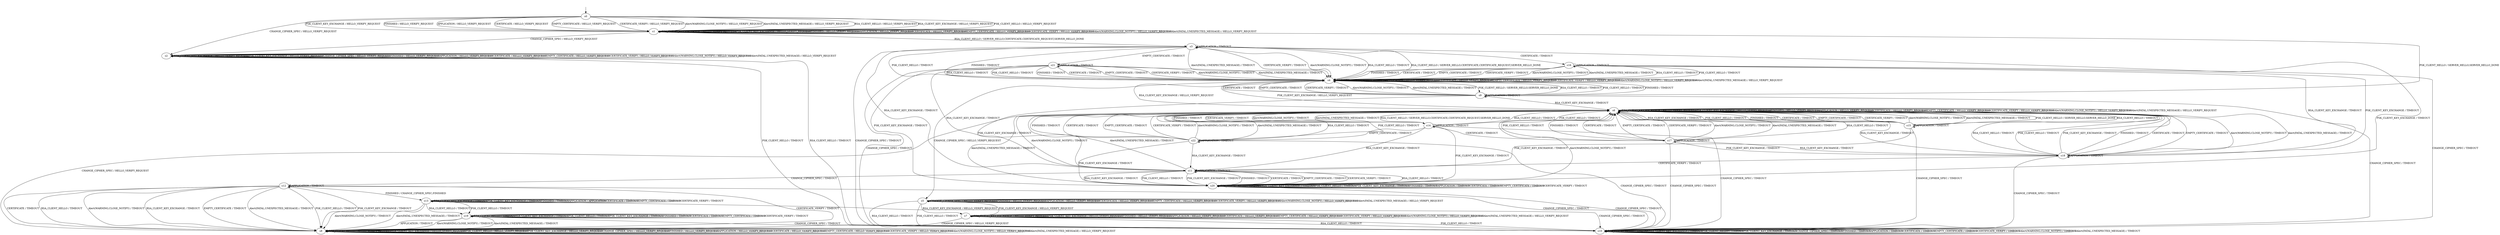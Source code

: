 digraph h10 {
s0 [label="s0"];
s1 [label="s1"];
s2 [label="s2"];
s3 [label="s3"];
s9 [label="s9"];
s10 [label="s10"];
s4 [label="s4"];
s11 [label="s11"];
s16 [label="s16"];
s20 [label="s20"];
s21 [label="s21"];
s5 [label="s5"];
s6 [label="s6"];
s12 [label="s12"];
s18 [label="s18"];
s7 [label="s7"];
s8 [label="s8"];
s13 [label="s13"];
s14 [label="s14"];
s15 [label="s15"];
s17 [label="s17"];
s19 [label="s19"];
s22 [label="s22"];
s0 -> s1 [label="RSA_CLIENT_HELLO / HELLO_VERIFY_REQUEST"];
s0 -> s1 [label="RSA_CLIENT_KEY_EXCHANGE / HELLO_VERIFY_REQUEST"];
s0 -> s1 [label="PSK_CLIENT_HELLO / HELLO_VERIFY_REQUEST"];
s0 -> s1 [label="PSK_CLIENT_KEY_EXCHANGE / HELLO_VERIFY_REQUEST"];
s0 -> s2 [label="CHANGE_CIPHER_SPEC / HELLO_VERIFY_REQUEST"];
s0 -> s1 [label="FINISHED / HELLO_VERIFY_REQUEST"];
s0 -> s1 [label="APPLICATION / HELLO_VERIFY_REQUEST"];
s0 -> s1 [label="CERTIFICATE / HELLO_VERIFY_REQUEST"];
s0 -> s1 [label="EMPTY_CERTIFICATE / HELLO_VERIFY_REQUEST"];
s0 -> s1 [label="CERTIFICATE_VERIFY / HELLO_VERIFY_REQUEST"];
s0 -> s1 [label="Alert(WARNING,CLOSE_NOTIFY) / HELLO_VERIFY_REQUEST"];
s0 -> s1 [label="Alert(FATAL,UNEXPECTED_MESSAGE) / HELLO_VERIFY_REQUEST"];
s1 -> s3 [label="RSA_CLIENT_HELLO / SERVER_HELLO,CERTIFICATE,CERTIFICATE_REQUEST,SERVER_HELLO_DONE"];
s1 -> s1 [label="RSA_CLIENT_KEY_EXCHANGE / HELLO_VERIFY_REQUEST"];
s1 -> s9 [label="PSK_CLIENT_HELLO / SERVER_HELLO,SERVER_HELLO_DONE"];
s1 -> s1 [label="PSK_CLIENT_KEY_EXCHANGE / HELLO_VERIFY_REQUEST"];
s1 -> s2 [label="CHANGE_CIPHER_SPEC / HELLO_VERIFY_REQUEST"];
s1 -> s1 [label="FINISHED / HELLO_VERIFY_REQUEST"];
s1 -> s1 [label="APPLICATION / HELLO_VERIFY_REQUEST"];
s1 -> s1 [label="CERTIFICATE / HELLO_VERIFY_REQUEST"];
s1 -> s1 [label="EMPTY_CERTIFICATE / HELLO_VERIFY_REQUEST"];
s1 -> s1 [label="CERTIFICATE_VERIFY / HELLO_VERIFY_REQUEST"];
s1 -> s1 [label="Alert(WARNING,CLOSE_NOTIFY) / HELLO_VERIFY_REQUEST"];
s1 -> s1 [label="Alert(FATAL,UNEXPECTED_MESSAGE) / HELLO_VERIFY_REQUEST"];
s2 -> s10 [label="RSA_CLIENT_HELLO / TIMEOUT"];
s2 -> s2 [label="RSA_CLIENT_KEY_EXCHANGE / HELLO_VERIFY_REQUEST"];
s2 -> s10 [label="PSK_CLIENT_HELLO / TIMEOUT"];
s2 -> s2 [label="PSK_CLIENT_KEY_EXCHANGE / HELLO_VERIFY_REQUEST"];
s2 -> s2 [label="CHANGE_CIPHER_SPEC / HELLO_VERIFY_REQUEST"];
s2 -> s2 [label="FINISHED / HELLO_VERIFY_REQUEST"];
s2 -> s2 [label="APPLICATION / HELLO_VERIFY_REQUEST"];
s2 -> s2 [label="CERTIFICATE / HELLO_VERIFY_REQUEST"];
s2 -> s2 [label="EMPTY_CERTIFICATE / HELLO_VERIFY_REQUEST"];
s2 -> s2 [label="CERTIFICATE_VERIFY / HELLO_VERIFY_REQUEST"];
s2 -> s2 [label="Alert(WARNING,CLOSE_NOTIFY) / HELLO_VERIFY_REQUEST"];
s2 -> s2 [label="Alert(FATAL,UNEXPECTED_MESSAGE) / HELLO_VERIFY_REQUEST"];
s3 -> s4 [label="RSA_CLIENT_HELLO / TIMEOUT"];
s3 -> s11 [label="RSA_CLIENT_KEY_EXCHANGE / TIMEOUT"];
s3 -> s4 [label="PSK_CLIENT_HELLO / TIMEOUT"];
s3 -> s20 [label="PSK_CLIENT_KEY_EXCHANGE / TIMEOUT"];
s3 -> s10 [label="CHANGE_CIPHER_SPEC / TIMEOUT"];
s3 -> s4 [label="FINISHED / TIMEOUT"];
s3 -> s3 [label="APPLICATION / TIMEOUT"];
s3 -> s16 [label="CERTIFICATE / TIMEOUT"];
s3 -> s21 [label="EMPTY_CERTIFICATE / TIMEOUT"];
s3 -> s4 [label="CERTIFICATE_VERIFY / TIMEOUT"];
s3 -> s4 [label="Alert(WARNING,CLOSE_NOTIFY) / TIMEOUT"];
s3 -> s4 [label="Alert(FATAL,UNEXPECTED_MESSAGE) / TIMEOUT"];
s9 -> s4 [label="RSA_CLIENT_HELLO / TIMEOUT"];
s9 -> s6 [label="RSA_CLIENT_KEY_EXCHANGE / TIMEOUT"];
s9 -> s4 [label="PSK_CLIENT_HELLO / TIMEOUT"];
s9 -> s11 [label="PSK_CLIENT_KEY_EXCHANGE / TIMEOUT"];
s9 -> s10 [label="CHANGE_CIPHER_SPEC / TIMEOUT"];
s9 -> s4 [label="FINISHED / TIMEOUT"];
s9 -> s9 [label="APPLICATION / TIMEOUT"];
s9 -> s4 [label="CERTIFICATE / TIMEOUT"];
s9 -> s4 [label="EMPTY_CERTIFICATE / TIMEOUT"];
s9 -> s4 [label="CERTIFICATE_VERIFY / TIMEOUT"];
s9 -> s4 [label="Alert(WARNING,CLOSE_NOTIFY) / TIMEOUT"];
s9 -> s4 [label="Alert(FATAL,UNEXPECTED_MESSAGE) / TIMEOUT"];
s10 -> s10 [label="RSA_CLIENT_HELLO / TIMEOUT"];
s10 -> s10 [label="RSA_CLIENT_KEY_EXCHANGE / TIMEOUT"];
s10 -> s10 [label="PSK_CLIENT_HELLO / TIMEOUT"];
s10 -> s10 [label="PSK_CLIENT_KEY_EXCHANGE / TIMEOUT"];
s10 -> s10 [label="CHANGE_CIPHER_SPEC / TIMEOUT"];
s10 -> s10 [label="FINISHED / TIMEOUT"];
s10 -> s10 [label="APPLICATION / TIMEOUT"];
s10 -> s10 [label="CERTIFICATE / TIMEOUT"];
s10 -> s10 [label="EMPTY_CERTIFICATE / TIMEOUT"];
s10 -> s10 [label="CERTIFICATE_VERIFY / TIMEOUT"];
s10 -> s10 [label="Alert(WARNING,CLOSE_NOTIFY) / TIMEOUT"];
s10 -> s10 [label="Alert(FATAL,UNEXPECTED_MESSAGE) / TIMEOUT"];
s4 -> s3 [label="RSA_CLIENT_HELLO / SERVER_HELLO,CERTIFICATE,CERTIFICATE_REQUEST,SERVER_HELLO_DONE"];
s4 -> s6 [label="RSA_CLIENT_KEY_EXCHANGE / HELLO_VERIFY_REQUEST"];
s4 -> s9 [label="PSK_CLIENT_HELLO / SERVER_HELLO,SERVER_HELLO_DONE"];
s4 -> s6 [label="PSK_CLIENT_KEY_EXCHANGE / HELLO_VERIFY_REQUEST"];
s4 -> s5 [label="CHANGE_CIPHER_SPEC / HELLO_VERIFY_REQUEST"];
s4 -> s4 [label="FINISHED / HELLO_VERIFY_REQUEST"];
s4 -> s4 [label="APPLICATION / HELLO_VERIFY_REQUEST"];
s4 -> s4 [label="CERTIFICATE / HELLO_VERIFY_REQUEST"];
s4 -> s4 [label="EMPTY_CERTIFICATE / HELLO_VERIFY_REQUEST"];
s4 -> s4 [label="CERTIFICATE_VERIFY / HELLO_VERIFY_REQUEST"];
s4 -> s4 [label="Alert(WARNING,CLOSE_NOTIFY) / HELLO_VERIFY_REQUEST"];
s4 -> s4 [label="Alert(FATAL,UNEXPECTED_MESSAGE) / HELLO_VERIFY_REQUEST"];
s11 -> s20 [label="RSA_CLIENT_HELLO / TIMEOUT"];
s11 -> s20 [label="RSA_CLIENT_KEY_EXCHANGE / TIMEOUT"];
s11 -> s20 [label="PSK_CLIENT_HELLO / TIMEOUT"];
s11 -> s20 [label="PSK_CLIENT_KEY_EXCHANGE / TIMEOUT"];
s11 -> s12 [label="CHANGE_CIPHER_SPEC / TIMEOUT"];
s11 -> s20 [label="FINISHED / TIMEOUT"];
s11 -> s11 [label="APPLICATION / TIMEOUT"];
s11 -> s20 [label="CERTIFICATE / TIMEOUT"];
s11 -> s20 [label="EMPTY_CERTIFICATE / TIMEOUT"];
s11 -> s20 [label="CERTIFICATE_VERIFY / TIMEOUT"];
s11 -> s6 [label="Alert(WARNING,CLOSE_NOTIFY) / TIMEOUT"];
s11 -> s6 [label="Alert(FATAL,UNEXPECTED_MESSAGE) / TIMEOUT"];
s16 -> s4 [label="RSA_CLIENT_HELLO / TIMEOUT"];
s16 -> s18 [label="RSA_CLIENT_KEY_EXCHANGE / TIMEOUT"];
s16 -> s4 [label="PSK_CLIENT_HELLO / TIMEOUT"];
s16 -> s18 [label="PSK_CLIENT_KEY_EXCHANGE / TIMEOUT"];
s16 -> s10 [label="CHANGE_CIPHER_SPEC / TIMEOUT"];
s16 -> s4 [label="FINISHED / TIMEOUT"];
s16 -> s16 [label="APPLICATION / TIMEOUT"];
s16 -> s4 [label="CERTIFICATE / TIMEOUT"];
s16 -> s4 [label="EMPTY_CERTIFICATE / TIMEOUT"];
s16 -> s4 [label="CERTIFICATE_VERIFY / TIMEOUT"];
s16 -> s4 [label="Alert(WARNING,CLOSE_NOTIFY) / TIMEOUT"];
s16 -> s4 [label="Alert(FATAL,UNEXPECTED_MESSAGE) / TIMEOUT"];
s20 -> s20 [label="RSA_CLIENT_HELLO / TIMEOUT"];
s20 -> s20 [label="RSA_CLIENT_KEY_EXCHANGE / TIMEOUT"];
s20 -> s20 [label="PSK_CLIENT_HELLO / TIMEOUT"];
s20 -> s20 [label="PSK_CLIENT_KEY_EXCHANGE / TIMEOUT"];
s20 -> s10 [label="CHANGE_CIPHER_SPEC / TIMEOUT"];
s20 -> s20 [label="FINISHED / TIMEOUT"];
s20 -> s20 [label="APPLICATION / TIMEOUT"];
s20 -> s20 [label="CERTIFICATE / TIMEOUT"];
s20 -> s20 [label="EMPTY_CERTIFICATE / TIMEOUT"];
s20 -> s20 [label="CERTIFICATE_VERIFY / TIMEOUT"];
s20 -> s6 [label="Alert(WARNING,CLOSE_NOTIFY) / TIMEOUT"];
s20 -> s6 [label="Alert(FATAL,UNEXPECTED_MESSAGE) / TIMEOUT"];
s21 -> s4 [label="RSA_CLIENT_HELLO / TIMEOUT"];
s21 -> s11 [label="RSA_CLIENT_KEY_EXCHANGE / TIMEOUT"];
s21 -> s4 [label="PSK_CLIENT_HELLO / TIMEOUT"];
s21 -> s20 [label="PSK_CLIENT_KEY_EXCHANGE / TIMEOUT"];
s21 -> s10 [label="CHANGE_CIPHER_SPEC / TIMEOUT"];
s21 -> s4 [label="FINISHED / TIMEOUT"];
s21 -> s21 [label="APPLICATION / TIMEOUT"];
s21 -> s4 [label="CERTIFICATE / TIMEOUT"];
s21 -> s4 [label="EMPTY_CERTIFICATE / TIMEOUT"];
s21 -> s4 [label="CERTIFICATE_VERIFY / TIMEOUT"];
s21 -> s4 [label="Alert(WARNING,CLOSE_NOTIFY) / TIMEOUT"];
s21 -> s4 [label="Alert(FATAL,UNEXPECTED_MESSAGE) / TIMEOUT"];
s5 -> s10 [label="RSA_CLIENT_HELLO / TIMEOUT"];
s5 -> s7 [label="RSA_CLIENT_KEY_EXCHANGE / HELLO_VERIFY_REQUEST"];
s5 -> s10 [label="PSK_CLIENT_HELLO / TIMEOUT"];
s5 -> s7 [label="PSK_CLIENT_KEY_EXCHANGE / HELLO_VERIFY_REQUEST"];
s5 -> s5 [label="CHANGE_CIPHER_SPEC / HELLO_VERIFY_REQUEST"];
s5 -> s5 [label="FINISHED / HELLO_VERIFY_REQUEST"];
s5 -> s5 [label="APPLICATION / HELLO_VERIFY_REQUEST"];
s5 -> s5 [label="CERTIFICATE / HELLO_VERIFY_REQUEST"];
s5 -> s5 [label="EMPTY_CERTIFICATE / HELLO_VERIFY_REQUEST"];
s5 -> s5 [label="CERTIFICATE_VERIFY / HELLO_VERIFY_REQUEST"];
s5 -> s5 [label="Alert(WARNING,CLOSE_NOTIFY) / HELLO_VERIFY_REQUEST"];
s5 -> s5 [label="Alert(FATAL,UNEXPECTED_MESSAGE) / HELLO_VERIFY_REQUEST"];
s6 -> s14 [label="RSA_CLIENT_HELLO / SERVER_HELLO,CERTIFICATE,CERTIFICATE_REQUEST,SERVER_HELLO_DONE"];
s6 -> s6 [label="RSA_CLIENT_KEY_EXCHANGE / HELLO_VERIFY_REQUEST"];
s6 -> s15 [label="PSK_CLIENT_HELLO / SERVER_HELLO,SERVER_HELLO_DONE"];
s6 -> s6 [label="PSK_CLIENT_KEY_EXCHANGE / HELLO_VERIFY_REQUEST"];
s6 -> s8 [label="CHANGE_CIPHER_SPEC / HELLO_VERIFY_REQUEST"];
s6 -> s6 [label="FINISHED / HELLO_VERIFY_REQUEST"];
s6 -> s6 [label="APPLICATION / HELLO_VERIFY_REQUEST"];
s6 -> s6 [label="CERTIFICATE / HELLO_VERIFY_REQUEST"];
s6 -> s6 [label="EMPTY_CERTIFICATE / HELLO_VERIFY_REQUEST"];
s6 -> s6 [label="CERTIFICATE_VERIFY / HELLO_VERIFY_REQUEST"];
s6 -> s6 [label="Alert(WARNING,CLOSE_NOTIFY) / HELLO_VERIFY_REQUEST"];
s6 -> s6 [label="Alert(FATAL,UNEXPECTED_MESSAGE) / HELLO_VERIFY_REQUEST"];
s12 -> s8 [label="RSA_CLIENT_HELLO / TIMEOUT"];
s12 -> s8 [label="RSA_CLIENT_KEY_EXCHANGE / TIMEOUT"];
s12 -> s8 [label="PSK_CLIENT_HELLO / TIMEOUT"];
s12 -> s8 [label="PSK_CLIENT_KEY_EXCHANGE / TIMEOUT"];
s12 -> s10 [label="CHANGE_CIPHER_SPEC / TIMEOUT"];
s12 -> s13 [label="FINISHED / CHANGE_CIPHER_SPEC,FINISHED"];
s12 -> s12 [label="APPLICATION / TIMEOUT"];
s12 -> s8 [label="CERTIFICATE / TIMEOUT"];
s12 -> s8 [label="EMPTY_CERTIFICATE / TIMEOUT"];
s12 -> s8 [label="CERTIFICATE_VERIFY / TIMEOUT"];
s12 -> s8 [label="Alert(WARNING,CLOSE_NOTIFY) / TIMEOUT"];
s12 -> s8 [label="Alert(FATAL,UNEXPECTED_MESSAGE) / TIMEOUT"];
s18 -> s6 [label="RSA_CLIENT_HELLO / TIMEOUT"];
s18 -> s6 [label="RSA_CLIENT_KEY_EXCHANGE / TIMEOUT"];
s18 -> s6 [label="PSK_CLIENT_HELLO / TIMEOUT"];
s18 -> s6 [label="PSK_CLIENT_KEY_EXCHANGE / TIMEOUT"];
s18 -> s10 [label="CHANGE_CIPHER_SPEC / TIMEOUT"];
s18 -> s6 [label="FINISHED / TIMEOUT"];
s18 -> s18 [label="APPLICATION / TIMEOUT"];
s18 -> s6 [label="CERTIFICATE / TIMEOUT"];
s18 -> s6 [label="EMPTY_CERTIFICATE / TIMEOUT"];
s18 -> s11 [label="CERTIFICATE_VERIFY / TIMEOUT"];
s18 -> s6 [label="Alert(WARNING,CLOSE_NOTIFY) / TIMEOUT"];
s18 -> s6 [label="Alert(FATAL,UNEXPECTED_MESSAGE) / TIMEOUT"];
s7 -> s10 [label="RSA_CLIENT_HELLO / TIMEOUT"];
s7 -> s7 [label="RSA_CLIENT_KEY_EXCHANGE / HELLO_VERIFY_REQUEST"];
s7 -> s10 [label="PSK_CLIENT_HELLO / TIMEOUT"];
s7 -> s7 [label="PSK_CLIENT_KEY_EXCHANGE / HELLO_VERIFY_REQUEST"];
s7 -> s8 [label="CHANGE_CIPHER_SPEC / HELLO_VERIFY_REQUEST"];
s7 -> s7 [label="FINISHED / HELLO_VERIFY_REQUEST"];
s7 -> s7 [label="APPLICATION / HELLO_VERIFY_REQUEST"];
s7 -> s7 [label="CERTIFICATE / HELLO_VERIFY_REQUEST"];
s7 -> s7 [label="EMPTY_CERTIFICATE / HELLO_VERIFY_REQUEST"];
s7 -> s7 [label="CERTIFICATE_VERIFY / HELLO_VERIFY_REQUEST"];
s7 -> s7 [label="Alert(WARNING,CLOSE_NOTIFY) / HELLO_VERIFY_REQUEST"];
s7 -> s7 [label="Alert(FATAL,UNEXPECTED_MESSAGE) / HELLO_VERIFY_REQUEST"];
s8 -> s8 [label="RSA_CLIENT_HELLO / HELLO_VERIFY_REQUEST"];
s8 -> s8 [label="RSA_CLIENT_KEY_EXCHANGE / HELLO_VERIFY_REQUEST"];
s8 -> s8 [label="PSK_CLIENT_HELLO / HELLO_VERIFY_REQUEST"];
s8 -> s8 [label="PSK_CLIENT_KEY_EXCHANGE / HELLO_VERIFY_REQUEST"];
s8 -> s8 [label="CHANGE_CIPHER_SPEC / HELLO_VERIFY_REQUEST"];
s8 -> s8 [label="FINISHED / HELLO_VERIFY_REQUEST"];
s8 -> s8 [label="APPLICATION / HELLO_VERIFY_REQUEST"];
s8 -> s8 [label="CERTIFICATE / HELLO_VERIFY_REQUEST"];
s8 -> s8 [label="EMPTY_CERTIFICATE / HELLO_VERIFY_REQUEST"];
s8 -> s8 [label="CERTIFICATE_VERIFY / HELLO_VERIFY_REQUEST"];
s8 -> s8 [label="Alert(WARNING,CLOSE_NOTIFY) / HELLO_VERIFY_REQUEST"];
s8 -> s8 [label="Alert(FATAL,UNEXPECTED_MESSAGE) / HELLO_VERIFY_REQUEST"];
s13 -> s19 [label="RSA_CLIENT_HELLO / TIMEOUT"];
s13 -> s13 [label="RSA_CLIENT_KEY_EXCHANGE / TIMEOUT"];
s13 -> s19 [label="PSK_CLIENT_HELLO / TIMEOUT"];
s13 -> s13 [label="PSK_CLIENT_KEY_EXCHANGE / TIMEOUT"];
s13 -> s10 [label="CHANGE_CIPHER_SPEC / TIMEOUT"];
s13 -> s13 [label="FINISHED / TIMEOUT"];
s13 -> s13 [label="APPLICATION / APPLICATION"];
s13 -> s13 [label="CERTIFICATE / TIMEOUT"];
s13 -> s13 [label="EMPTY_CERTIFICATE / TIMEOUT"];
s13 -> s13 [label="CERTIFICATE_VERIFY / TIMEOUT"];
s13 -> s8 [label="Alert(WARNING,CLOSE_NOTIFY) / TIMEOUT"];
s13 -> s8 [label="Alert(FATAL,UNEXPECTED_MESSAGE) / TIMEOUT"];
s14 -> s6 [label="RSA_CLIENT_HELLO / TIMEOUT"];
s14 -> s11 [label="RSA_CLIENT_KEY_EXCHANGE / TIMEOUT"];
s14 -> s6 [label="PSK_CLIENT_HELLO / TIMEOUT"];
s14 -> s20 [label="PSK_CLIENT_KEY_EXCHANGE / TIMEOUT"];
s14 -> s10 [label="CHANGE_CIPHER_SPEC / TIMEOUT"];
s14 -> s6 [label="FINISHED / TIMEOUT"];
s14 -> s14 [label="APPLICATION / TIMEOUT"];
s14 -> s17 [label="CERTIFICATE / TIMEOUT"];
s14 -> s22 [label="EMPTY_CERTIFICATE / TIMEOUT"];
s14 -> s6 [label="CERTIFICATE_VERIFY / TIMEOUT"];
s14 -> s6 [label="Alert(WARNING,CLOSE_NOTIFY) / TIMEOUT"];
s14 -> s6 [label="Alert(FATAL,UNEXPECTED_MESSAGE) / TIMEOUT"];
s15 -> s6 [label="RSA_CLIENT_HELLO / TIMEOUT"];
s15 -> s6 [label="RSA_CLIENT_KEY_EXCHANGE / TIMEOUT"];
s15 -> s6 [label="PSK_CLIENT_HELLO / TIMEOUT"];
s15 -> s11 [label="PSK_CLIENT_KEY_EXCHANGE / TIMEOUT"];
s15 -> s10 [label="CHANGE_CIPHER_SPEC / TIMEOUT"];
s15 -> s6 [label="FINISHED / TIMEOUT"];
s15 -> s15 [label="APPLICATION / TIMEOUT"];
s15 -> s6 [label="CERTIFICATE / TIMEOUT"];
s15 -> s6 [label="EMPTY_CERTIFICATE / TIMEOUT"];
s15 -> s6 [label="CERTIFICATE_VERIFY / TIMEOUT"];
s15 -> s6 [label="Alert(WARNING,CLOSE_NOTIFY) / TIMEOUT"];
s15 -> s6 [label="Alert(FATAL,UNEXPECTED_MESSAGE) / TIMEOUT"];
s17 -> s6 [label="RSA_CLIENT_HELLO / TIMEOUT"];
s17 -> s18 [label="RSA_CLIENT_KEY_EXCHANGE / TIMEOUT"];
s17 -> s6 [label="PSK_CLIENT_HELLO / TIMEOUT"];
s17 -> s18 [label="PSK_CLIENT_KEY_EXCHANGE / TIMEOUT"];
s17 -> s10 [label="CHANGE_CIPHER_SPEC / TIMEOUT"];
s17 -> s6 [label="FINISHED / TIMEOUT"];
s17 -> s17 [label="APPLICATION / TIMEOUT"];
s17 -> s6 [label="CERTIFICATE / TIMEOUT"];
s17 -> s6 [label="EMPTY_CERTIFICATE / TIMEOUT"];
s17 -> s6 [label="CERTIFICATE_VERIFY / TIMEOUT"];
s17 -> s6 [label="Alert(WARNING,CLOSE_NOTIFY) / TIMEOUT"];
s17 -> s6 [label="Alert(FATAL,UNEXPECTED_MESSAGE) / TIMEOUT"];
s19 -> s19 [label="RSA_CLIENT_HELLO / TIMEOUT"];
s19 -> s19 [label="RSA_CLIENT_KEY_EXCHANGE / TIMEOUT"];
s19 -> s19 [label="PSK_CLIENT_HELLO / TIMEOUT"];
s19 -> s19 [label="PSK_CLIENT_KEY_EXCHANGE / TIMEOUT"];
s19 -> s10 [label="CHANGE_CIPHER_SPEC / TIMEOUT"];
s19 -> s19 [label="FINISHED / TIMEOUT"];
s19 -> s8 [label="APPLICATION / TIMEOUT"];
s19 -> s19 [label="CERTIFICATE / TIMEOUT"];
s19 -> s19 [label="EMPTY_CERTIFICATE / TIMEOUT"];
s19 -> s19 [label="CERTIFICATE_VERIFY / TIMEOUT"];
s19 -> s8 [label="Alert(WARNING,CLOSE_NOTIFY) / TIMEOUT"];
s19 -> s8 [label="Alert(FATAL,UNEXPECTED_MESSAGE) / TIMEOUT"];
s22 -> s6 [label="RSA_CLIENT_HELLO / TIMEOUT"];
s22 -> s11 [label="RSA_CLIENT_KEY_EXCHANGE / TIMEOUT"];
s22 -> s6 [label="PSK_CLIENT_HELLO / TIMEOUT"];
s22 -> s20 [label="PSK_CLIENT_KEY_EXCHANGE / TIMEOUT"];
s22 -> s10 [label="CHANGE_CIPHER_SPEC / TIMEOUT"];
s22 -> s6 [label="FINISHED / TIMEOUT"];
s22 -> s22 [label="APPLICATION / TIMEOUT"];
s22 -> s6 [label="CERTIFICATE / TIMEOUT"];
s22 -> s6 [label="EMPTY_CERTIFICATE / TIMEOUT"];
s22 -> s6 [label="CERTIFICATE_VERIFY / TIMEOUT"];
s22 -> s6 [label="Alert(WARNING,CLOSE_NOTIFY) / TIMEOUT"];
s22 -> s6 [label="Alert(FATAL,UNEXPECTED_MESSAGE) / TIMEOUT"];
__start0 [shape=none, label=""];
__start0 -> s0 [label=""];
}
